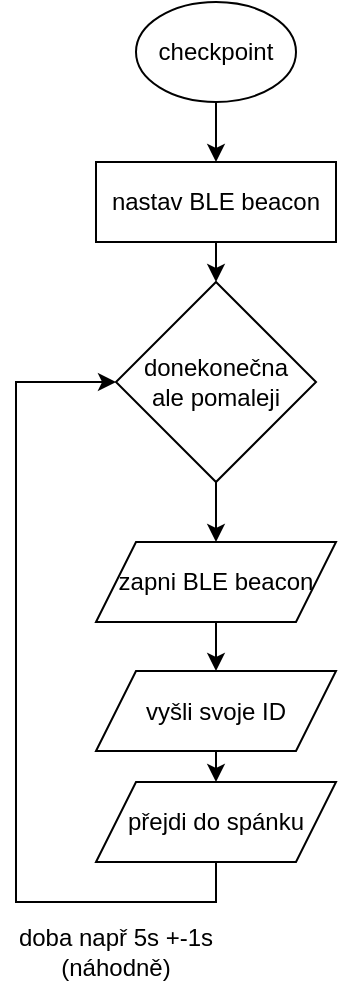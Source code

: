 <mxfile version="24.7.17">
  <diagram name="Page-1" id="eODsZHfyAk8XZdAAYMWP">
    <mxGraphModel dx="1674" dy="836" grid="1" gridSize="10" guides="1" tooltips="1" connect="1" arrows="1" fold="1" page="1" pageScale="1" pageWidth="827" pageHeight="1169" math="0" shadow="0">
      <root>
        <mxCell id="0" />
        <mxCell id="1" parent="0" />
        <mxCell id="meK3nM89204dYSEs8Aw3-12" style="edgeStyle=orthogonalEdgeStyle;rounded=0;orthogonalLoop=1;jettySize=auto;html=1;exitX=0.5;exitY=1;exitDx=0;exitDy=0;entryX=0.5;entryY=0;entryDx=0;entryDy=0;" edge="1" parent="1" source="meK3nM89204dYSEs8Aw3-1" target="meK3nM89204dYSEs8Aw3-4">
          <mxGeometry relative="1" as="geometry" />
        </mxCell>
        <mxCell id="meK3nM89204dYSEs8Aw3-1" value="&lt;div&gt;checkpoin&lt;span style=&quot;background-color: initial;&quot;&gt;t&lt;/span&gt;&lt;/div&gt;" style="ellipse;whiteSpace=wrap;html=1;" vertex="1" parent="1">
          <mxGeometry x="250" y="210" width="80" height="50" as="geometry" />
        </mxCell>
        <mxCell id="meK3nM89204dYSEs8Aw3-14" style="edgeStyle=orthogonalEdgeStyle;rounded=0;orthogonalLoop=1;jettySize=auto;html=1;exitX=0.5;exitY=1;exitDx=0;exitDy=0;entryX=0.5;entryY=0;entryDx=0;entryDy=0;" edge="1" parent="1" source="meK3nM89204dYSEs8Aw3-2" target="meK3nM89204dYSEs8Aw3-6">
          <mxGeometry relative="1" as="geometry" />
        </mxCell>
        <mxCell id="meK3nM89204dYSEs8Aw3-2" value="donekonečna&lt;div&gt;ale pomaleji&lt;/div&gt;" style="rhombus;whiteSpace=wrap;html=1;" vertex="1" parent="1">
          <mxGeometry x="240" y="350" width="100" height="100" as="geometry" />
        </mxCell>
        <mxCell id="meK3nM89204dYSEs8Aw3-13" style="edgeStyle=orthogonalEdgeStyle;rounded=0;orthogonalLoop=1;jettySize=auto;html=1;exitX=0.5;exitY=1;exitDx=0;exitDy=0;entryX=0.5;entryY=0;entryDx=0;entryDy=0;" edge="1" parent="1" source="meK3nM89204dYSEs8Aw3-4" target="meK3nM89204dYSEs8Aw3-2">
          <mxGeometry relative="1" as="geometry" />
        </mxCell>
        <mxCell id="meK3nM89204dYSEs8Aw3-4" value="nastav BLE beacon" style="rounded=0;whiteSpace=wrap;html=1;" vertex="1" parent="1">
          <mxGeometry x="230" y="290" width="120" height="40" as="geometry" />
        </mxCell>
        <mxCell id="meK3nM89204dYSEs8Aw3-15" style="edgeStyle=orthogonalEdgeStyle;rounded=0;orthogonalLoop=1;jettySize=auto;html=1;exitX=0.5;exitY=1;exitDx=0;exitDy=0;entryX=0.5;entryY=0;entryDx=0;entryDy=0;" edge="1" parent="1" source="meK3nM89204dYSEs8Aw3-6" target="meK3nM89204dYSEs8Aw3-7">
          <mxGeometry relative="1" as="geometry" />
        </mxCell>
        <mxCell id="meK3nM89204dYSEs8Aw3-6" value="zapni BLE beacon" style="shape=parallelogram;perimeter=parallelogramPerimeter;whiteSpace=wrap;html=1;fixedSize=1;" vertex="1" parent="1">
          <mxGeometry x="230" y="480" width="120" height="40" as="geometry" />
        </mxCell>
        <mxCell id="meK3nM89204dYSEs8Aw3-16" style="edgeStyle=orthogonalEdgeStyle;rounded=0;orthogonalLoop=1;jettySize=auto;html=1;exitX=0.5;exitY=1;exitDx=0;exitDy=0;entryX=0.5;entryY=0;entryDx=0;entryDy=0;" edge="1" parent="1" source="meK3nM89204dYSEs8Aw3-7" target="meK3nM89204dYSEs8Aw3-8">
          <mxGeometry relative="1" as="geometry" />
        </mxCell>
        <mxCell id="meK3nM89204dYSEs8Aw3-7" value="vyšli svoje ID" style="shape=parallelogram;perimeter=parallelogramPerimeter;whiteSpace=wrap;html=1;fixedSize=1;" vertex="1" parent="1">
          <mxGeometry x="230" y="544.5" width="120" height="40" as="geometry" />
        </mxCell>
        <mxCell id="meK3nM89204dYSEs8Aw3-10" style="edgeStyle=orthogonalEdgeStyle;rounded=0;orthogonalLoop=1;jettySize=auto;html=1;exitX=0.5;exitY=1;exitDx=0;exitDy=0;entryX=0;entryY=0.5;entryDx=0;entryDy=0;" edge="1" parent="1" source="meK3nM89204dYSEs8Aw3-8" target="meK3nM89204dYSEs8Aw3-2">
          <mxGeometry relative="1" as="geometry">
            <Array as="points">
              <mxPoint x="290" y="660" />
              <mxPoint x="190" y="660" />
              <mxPoint x="190" y="400" />
            </Array>
          </mxGeometry>
        </mxCell>
        <mxCell id="meK3nM89204dYSEs8Aw3-8" value="přejdi do spánku" style="shape=parallelogram;perimeter=parallelogramPerimeter;whiteSpace=wrap;html=1;fixedSize=1;" vertex="1" parent="1">
          <mxGeometry x="230" y="600" width="120" height="40" as="geometry" />
        </mxCell>
        <mxCell id="meK3nM89204dYSEs8Aw3-11" value="doba např 5s +-1s (náhodně)" style="text;html=1;align=center;verticalAlign=middle;whiteSpace=wrap;rounded=0;" vertex="1" parent="1">
          <mxGeometry x="190" y="670" width="100" height="30" as="geometry" />
        </mxCell>
      </root>
    </mxGraphModel>
  </diagram>
</mxfile>
